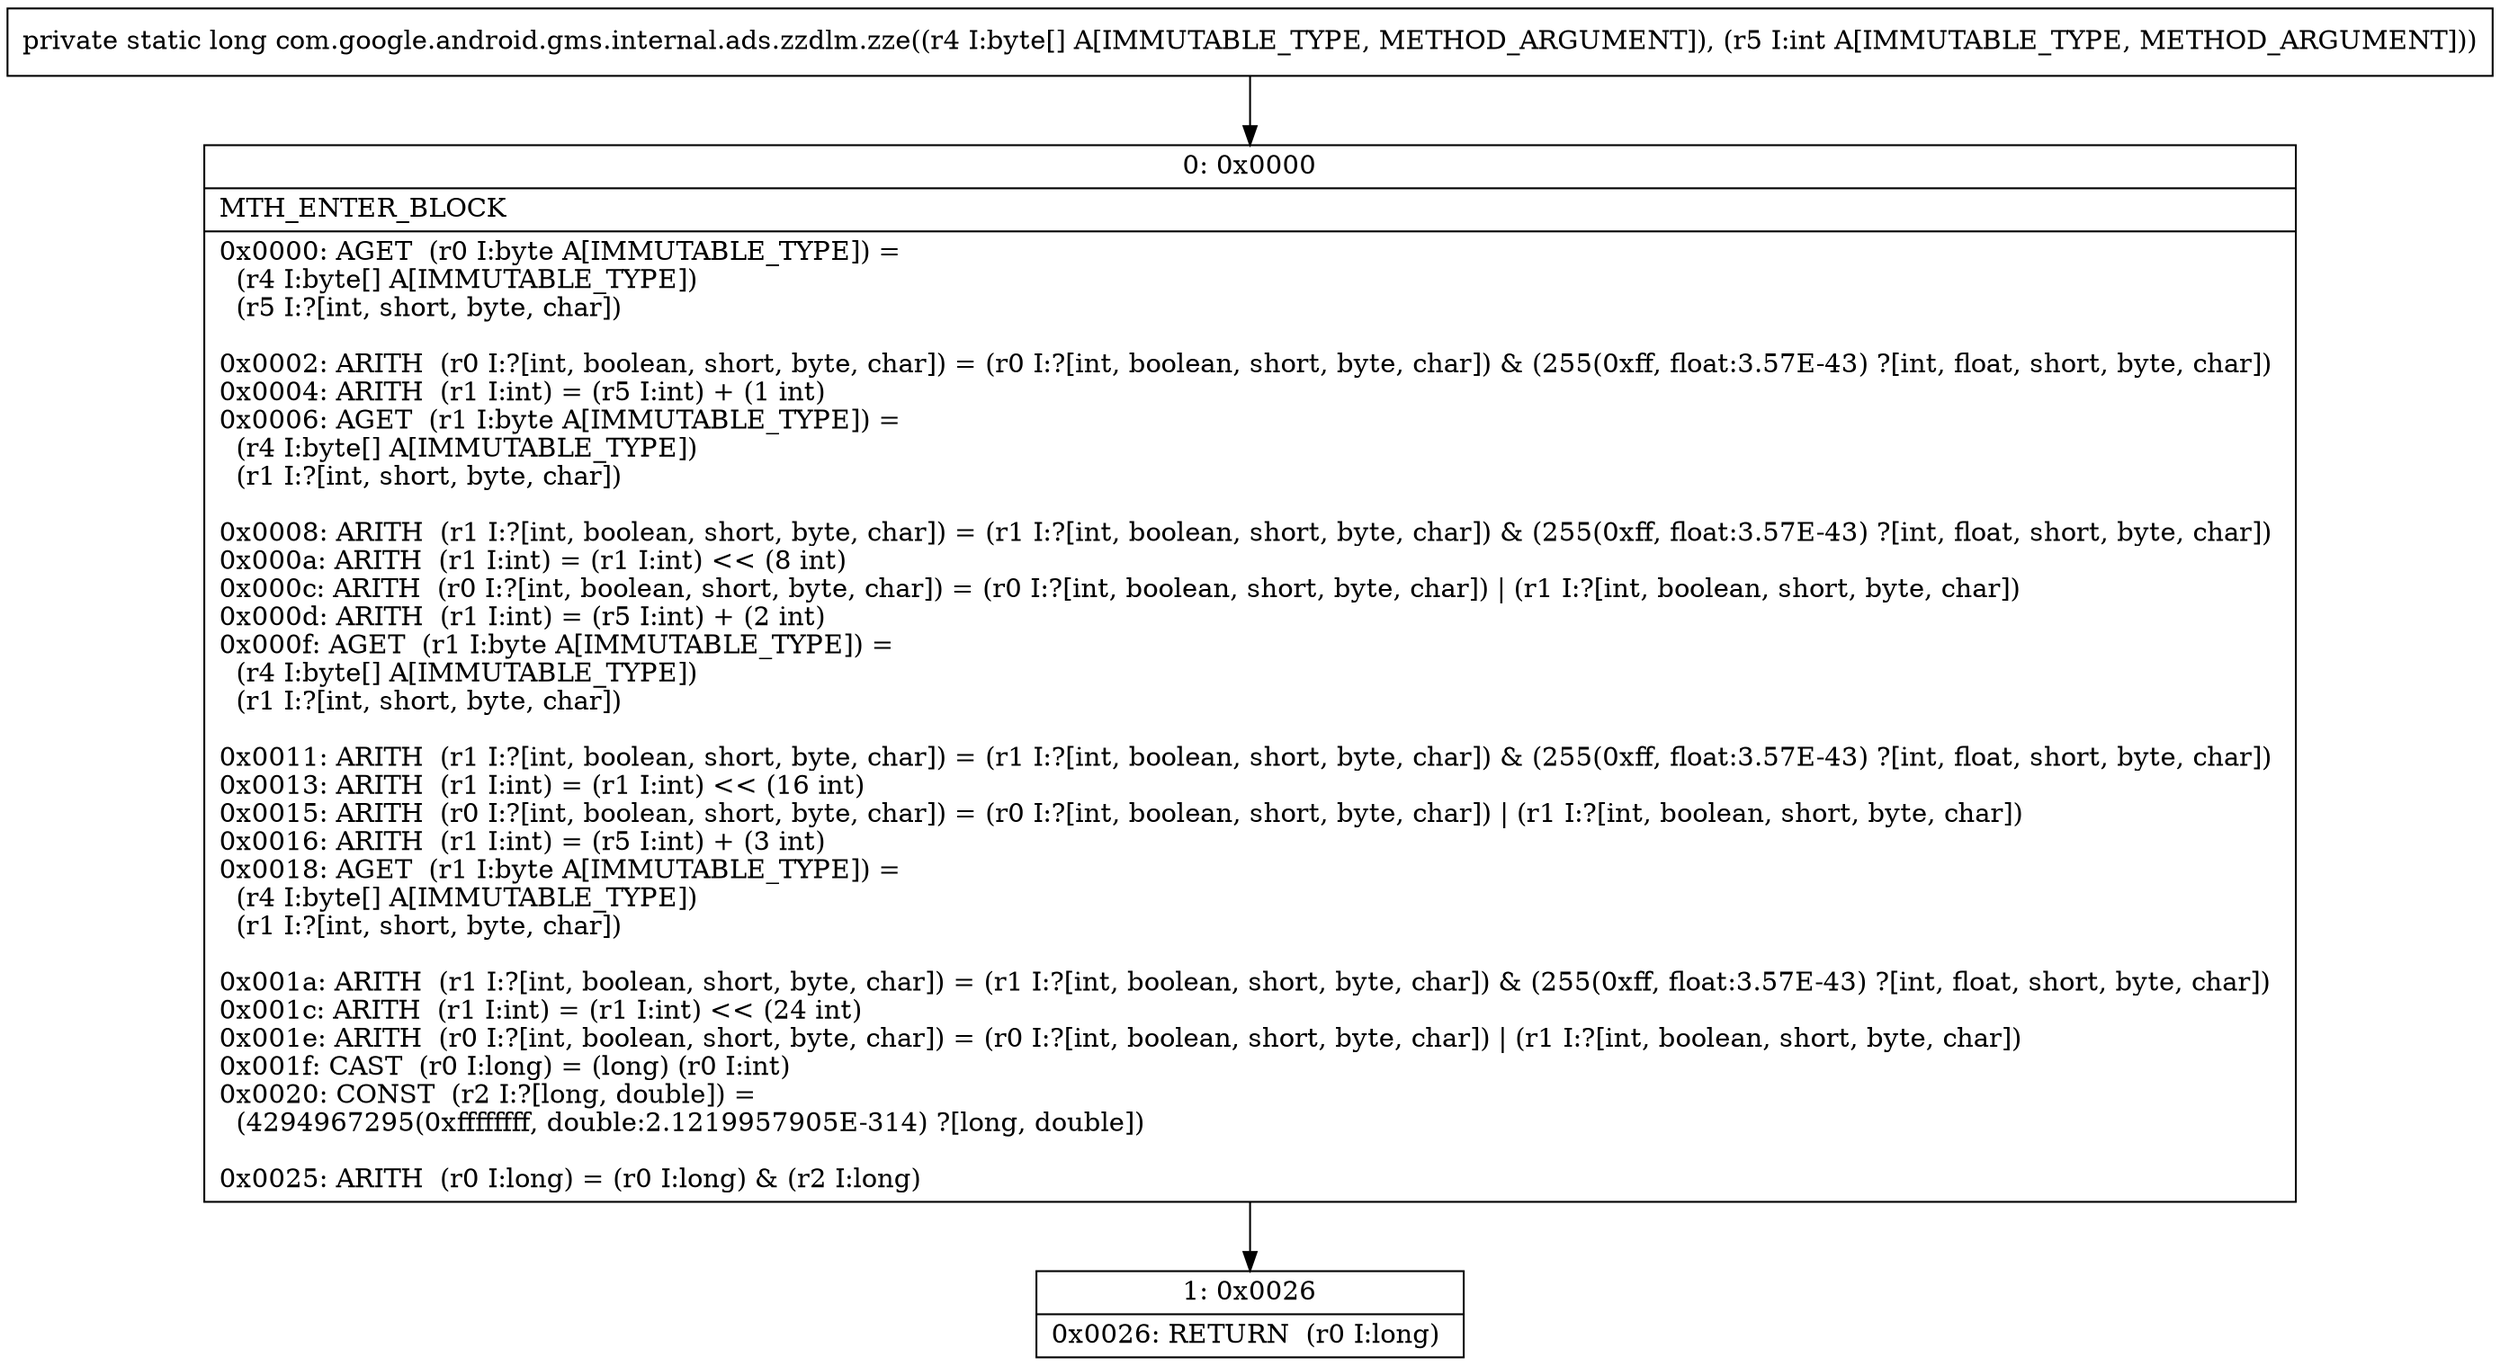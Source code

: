 digraph "CFG forcom.google.android.gms.internal.ads.zzdlm.zze([BI)J" {
Node_0 [shape=record,label="{0\:\ 0x0000|MTH_ENTER_BLOCK\l|0x0000: AGET  (r0 I:byte A[IMMUTABLE_TYPE]) = \l  (r4 I:byte[] A[IMMUTABLE_TYPE])\l  (r5 I:?[int, short, byte, char])\l \l0x0002: ARITH  (r0 I:?[int, boolean, short, byte, char]) = (r0 I:?[int, boolean, short, byte, char]) & (255(0xff, float:3.57E\-43) ?[int, float, short, byte, char]) \l0x0004: ARITH  (r1 I:int) = (r5 I:int) + (1 int) \l0x0006: AGET  (r1 I:byte A[IMMUTABLE_TYPE]) = \l  (r4 I:byte[] A[IMMUTABLE_TYPE])\l  (r1 I:?[int, short, byte, char])\l \l0x0008: ARITH  (r1 I:?[int, boolean, short, byte, char]) = (r1 I:?[int, boolean, short, byte, char]) & (255(0xff, float:3.57E\-43) ?[int, float, short, byte, char]) \l0x000a: ARITH  (r1 I:int) = (r1 I:int) \<\< (8 int) \l0x000c: ARITH  (r0 I:?[int, boolean, short, byte, char]) = (r0 I:?[int, boolean, short, byte, char]) \| (r1 I:?[int, boolean, short, byte, char]) \l0x000d: ARITH  (r1 I:int) = (r5 I:int) + (2 int) \l0x000f: AGET  (r1 I:byte A[IMMUTABLE_TYPE]) = \l  (r4 I:byte[] A[IMMUTABLE_TYPE])\l  (r1 I:?[int, short, byte, char])\l \l0x0011: ARITH  (r1 I:?[int, boolean, short, byte, char]) = (r1 I:?[int, boolean, short, byte, char]) & (255(0xff, float:3.57E\-43) ?[int, float, short, byte, char]) \l0x0013: ARITH  (r1 I:int) = (r1 I:int) \<\< (16 int) \l0x0015: ARITH  (r0 I:?[int, boolean, short, byte, char]) = (r0 I:?[int, boolean, short, byte, char]) \| (r1 I:?[int, boolean, short, byte, char]) \l0x0016: ARITH  (r1 I:int) = (r5 I:int) + (3 int) \l0x0018: AGET  (r1 I:byte A[IMMUTABLE_TYPE]) = \l  (r4 I:byte[] A[IMMUTABLE_TYPE])\l  (r1 I:?[int, short, byte, char])\l \l0x001a: ARITH  (r1 I:?[int, boolean, short, byte, char]) = (r1 I:?[int, boolean, short, byte, char]) & (255(0xff, float:3.57E\-43) ?[int, float, short, byte, char]) \l0x001c: ARITH  (r1 I:int) = (r1 I:int) \<\< (24 int) \l0x001e: ARITH  (r0 I:?[int, boolean, short, byte, char]) = (r0 I:?[int, boolean, short, byte, char]) \| (r1 I:?[int, boolean, short, byte, char]) \l0x001f: CAST  (r0 I:long) = (long) (r0 I:int) \l0x0020: CONST  (r2 I:?[long, double]) = \l  (4294967295(0xffffffff, double:2.1219957905E\-314) ?[long, double])\l \l0x0025: ARITH  (r0 I:long) = (r0 I:long) & (r2 I:long) \l}"];
Node_1 [shape=record,label="{1\:\ 0x0026|0x0026: RETURN  (r0 I:long) \l}"];
MethodNode[shape=record,label="{private static long com.google.android.gms.internal.ads.zzdlm.zze((r4 I:byte[] A[IMMUTABLE_TYPE, METHOD_ARGUMENT]), (r5 I:int A[IMMUTABLE_TYPE, METHOD_ARGUMENT])) }"];
MethodNode -> Node_0;
Node_0 -> Node_1;
}

